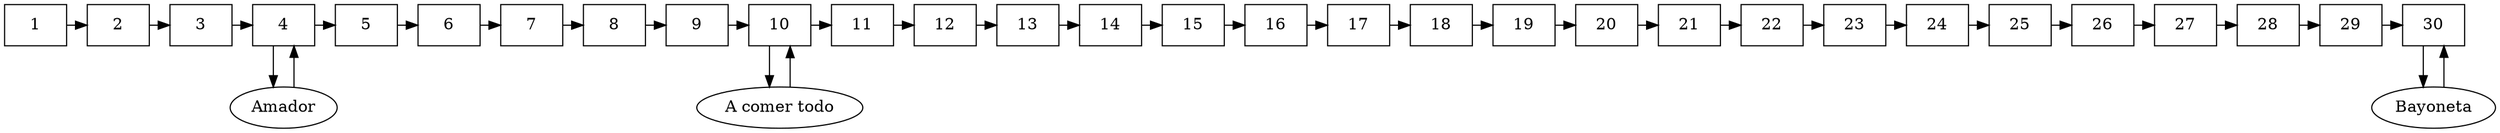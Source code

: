 digraph getAll {
graph[splines="ortho"];
Lista1[label="1",shape="box", group=1];
Lista2[label="2",shape="box", group=2];
Lista1->Lista2;
Lista3[label="3",shape="box", group=3];
Lista2->Lista3;
Lista4[label="4",shape="box", group=4];
elemento1[label="Amador",group=4];
Lista4->elemento1;
 elemento1->Lista4;
Lista3->Lista4;
Lista5[label="5",shape="box", group=5];
Lista4->Lista5;
Lista6[label="6",shape="box", group=6];
Lista5->Lista6;
Lista7[label="7",shape="box", group=7];
Lista6->Lista7;
Lista8[label="8",shape="box", group=8];
Lista7->Lista8;
Lista9[label="9",shape="box", group=9];
Lista8->Lista9;
Lista10[label="10",shape="box", group=10];
elemento2[label="A comer todo",group=10];
Lista10->elemento2;
 elemento2->Lista10;
Lista9->Lista10;
Lista11[label="11",shape="box", group=11];
Lista10->Lista11;
Lista12[label="12",shape="box", group=12];
Lista11->Lista12;
Lista13[label="13",shape="box", group=13];
Lista12->Lista13;
Lista14[label="14",shape="box", group=14];
Lista13->Lista14;
Lista15[label="15",shape="box", group=15];
Lista14->Lista15;
Lista16[label="16",shape="box", group=16];
Lista15->Lista16;
Lista17[label="17",shape="box", group=17];
Lista16->Lista17;
Lista18[label="18",shape="box", group=18];
Lista17->Lista18;
Lista19[label="19",shape="box", group=19];
Lista18->Lista19;
Lista20[label="20",shape="box", group=20];
Lista19->Lista20;
Lista21[label="21",shape="box", group=21];
Lista20->Lista21;
Lista22[label="22",shape="box", group=22];
Lista21->Lista22;
Lista23[label="23",shape="box", group=23];
Lista22->Lista23;
Lista24[label="24",shape="box", group=24];
Lista23->Lista24;
Lista25[label="25",shape="box", group=25];
Lista24->Lista25;
Lista26[label="26",shape="box", group=26];
Lista25->Lista26;
Lista27[label="27",shape="box", group=27];
Lista26->Lista27;
Lista28[label="28",shape="box", group=28];
Lista27->Lista28;
Lista29[label="29",shape="box", group=29];
Lista28->Lista29;
Lista30[label="30",shape="box", group=30];
elemento3[label="Bayoneta",group=30];
Lista30->elemento3;
 elemento3->Lista30;
Lista29->Lista30;
{rank="same";Lista1;Lista2;Lista3;Lista4;Lista5;Lista6;Lista7;Lista8;Lista9;Lista10;Lista11;Lista12;Lista13;Lista14;Lista15;Lista16;Lista17;Lista18;Lista19;Lista20;Lista21;Lista22;Lista23;Lista24;Lista25;Lista26;Lista27;Lista28;Lista29;Lista30;}}